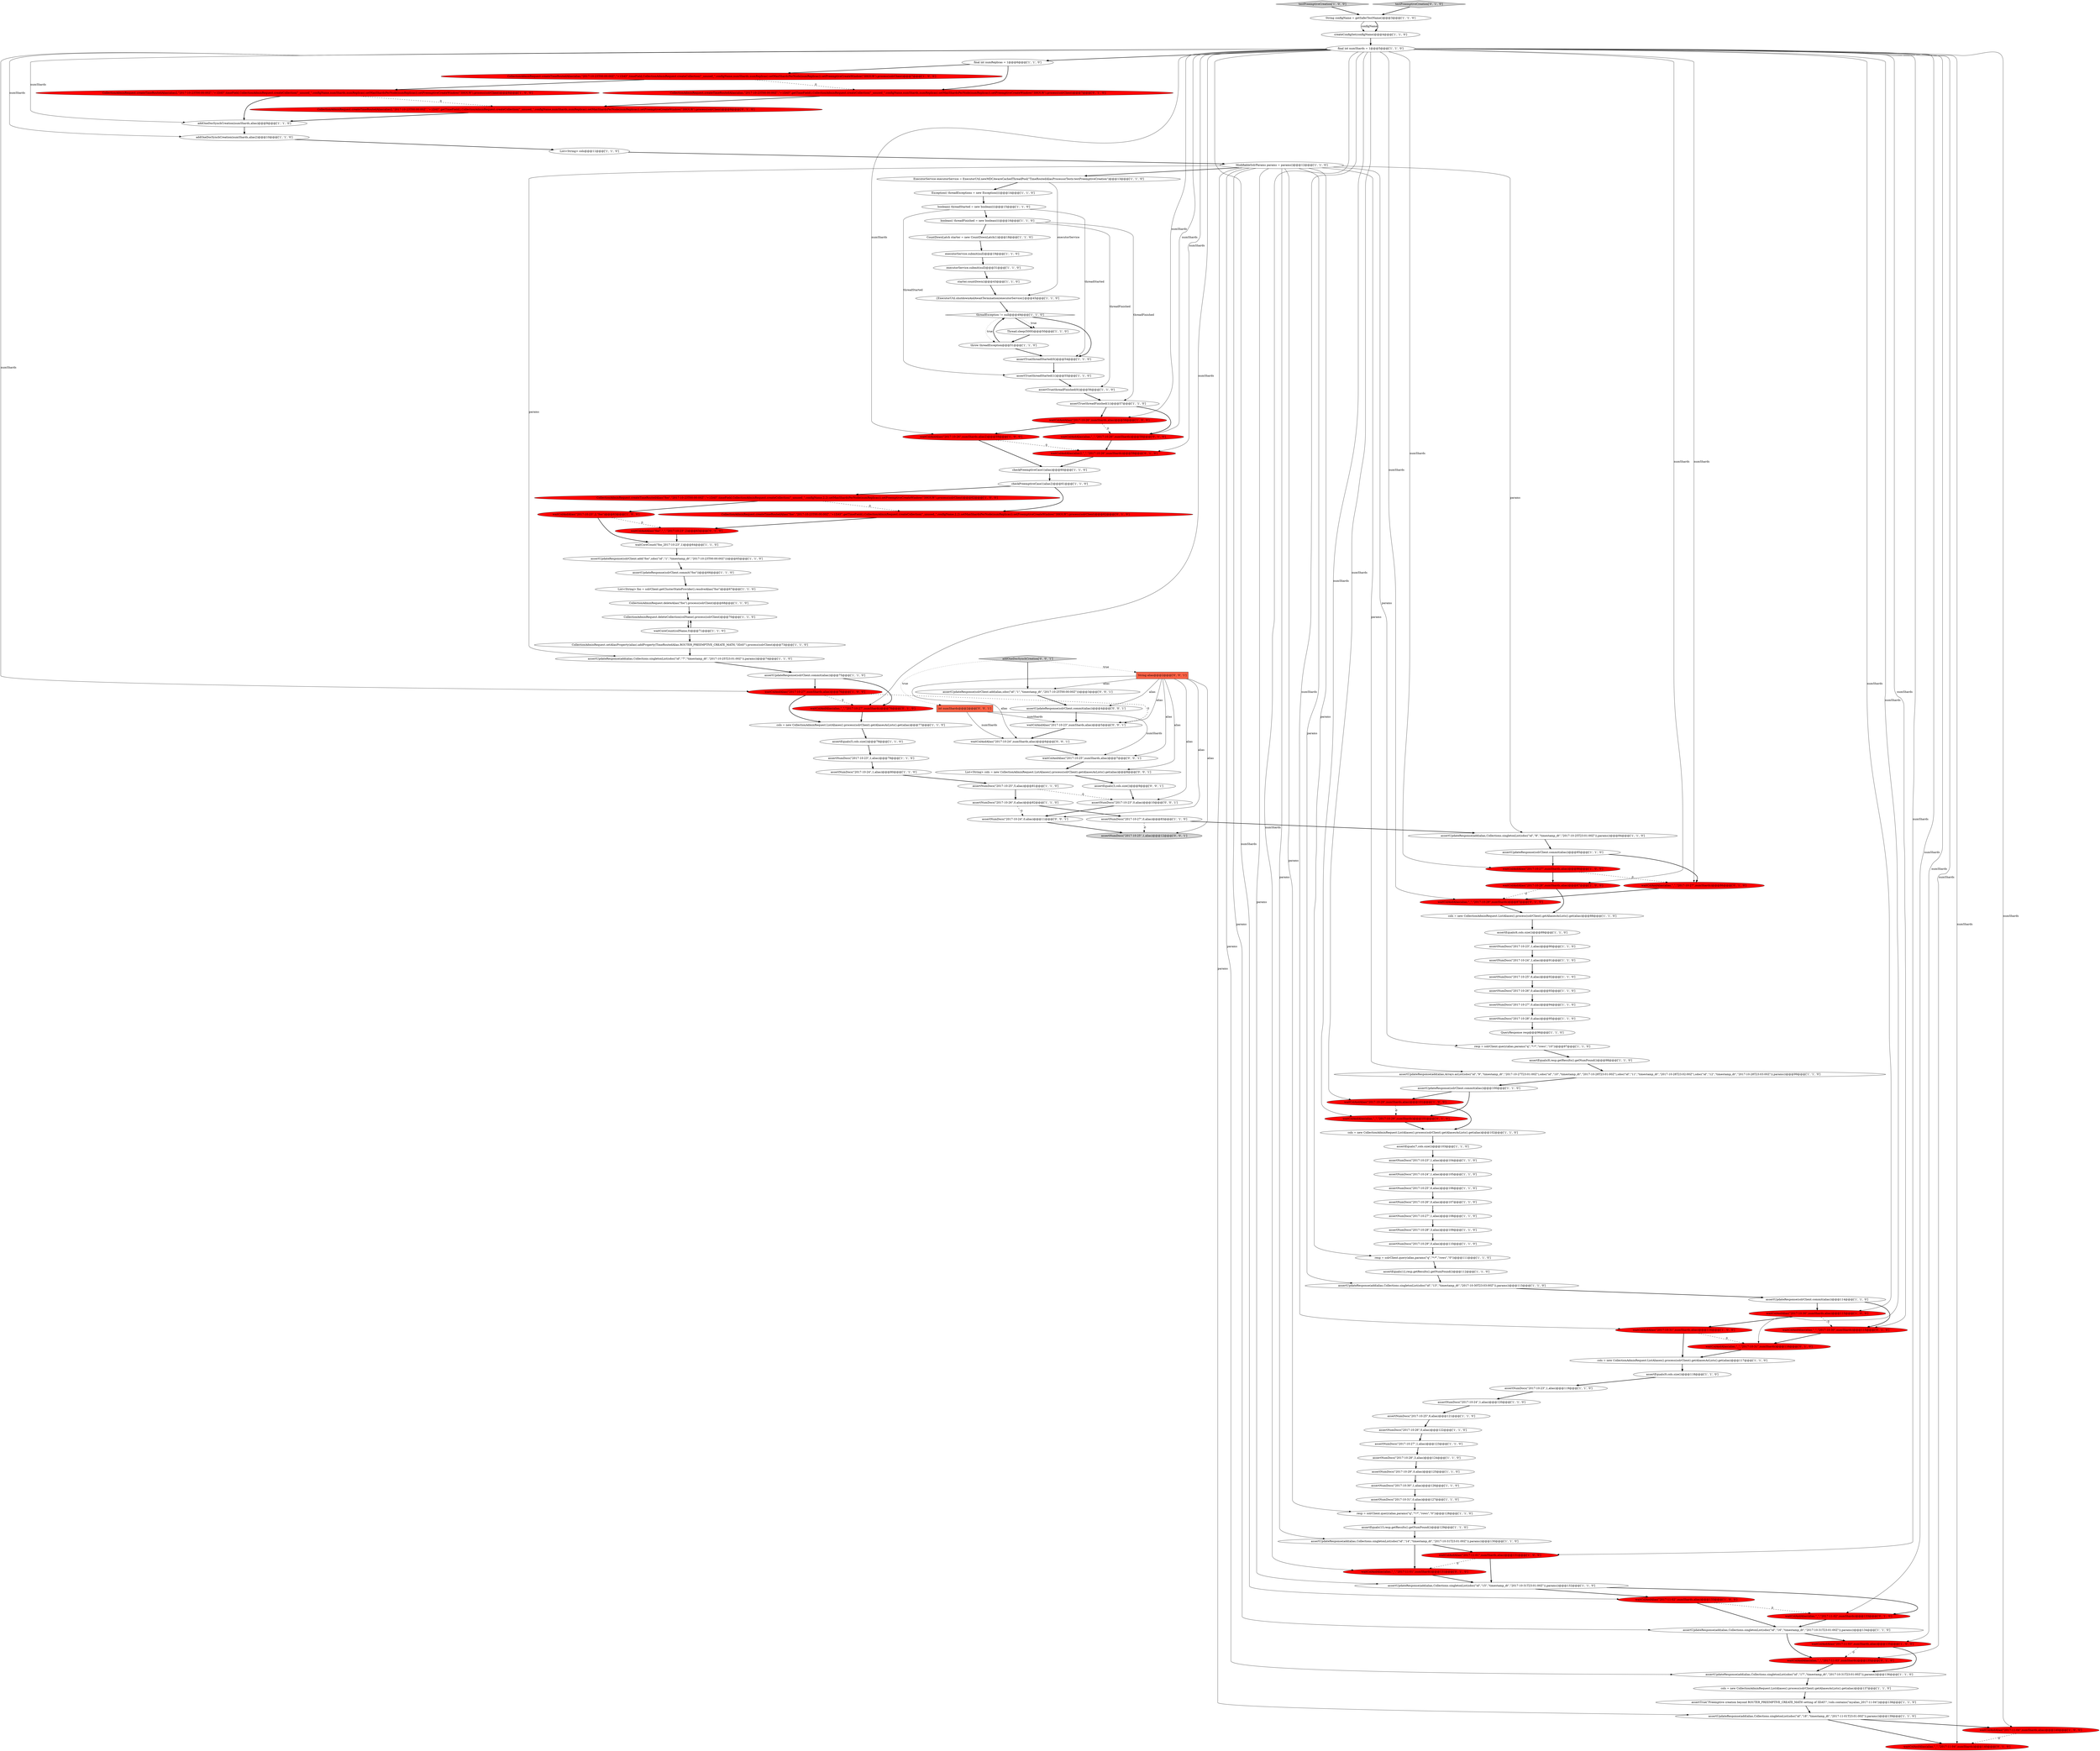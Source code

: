 digraph {
17 [style = filled, label = "assertNumDocs(\"2017-10-23\",1,alias)@@@79@@@['1', '1', '0']", fillcolor = white, shape = ellipse image = "AAA0AAABBB1BBB"];
0 [style = filled, label = "starter.countDown()@@@43@@@['1', '1', '0']", fillcolor = white, shape = ellipse image = "AAA0AAABBB1BBB"];
133 [style = filled, label = "waitColAndAlias(\"2017-10-25\",numShards,alias)@@@7@@@['0', '0', '1']", fillcolor = white, shape = ellipse image = "AAA0AAABBB3BBB"];
96 [style = filled, label = "assertNumDocs(\"2017-10-24\",1,alias)@@@120@@@['1', '1', '0']", fillcolor = white, shape = ellipse image = "AAA0AAABBB1BBB"];
25 [style = filled, label = "assertEquals(5,cols.size())@@@78@@@['1', '1', '0']", fillcolor = white, shape = ellipse image = "AAA0AAABBB1BBB"];
84 [style = filled, label = "String configName = getSaferTestName()@@@3@@@['1', '1', '0']", fillcolor = white, shape = ellipse image = "AAA0AAABBB1BBB"];
30 [style = filled, label = "assertNumDocs(\"2017-10-25\",6,alias)@@@92@@@['1', '1', '0']", fillcolor = white, shape = ellipse image = "AAA0AAABBB1BBB"];
28 [style = filled, label = "waitColAndAlias(\"2017-10-27\",numShards,alias)@@@86@@@['1', '0', '0']", fillcolor = red, shape = ellipse image = "AAA1AAABBB1BBB"];
6 [style = filled, label = "ModifiableSolrParams params = params()@@@12@@@['1', '1', '0']", fillcolor = white, shape = ellipse image = "AAA0AAABBB1BBB"];
31 [style = filled, label = "assertNumDocs(\"2017-10-25\",5,alias)@@@81@@@['1', '1', '0']", fillcolor = white, shape = ellipse image = "AAA0AAABBB1BBB"];
131 [style = filled, label = "waitColAndAlias(\"2017-10-24\",numShards,alias)@@@6@@@['0', '0', '1']", fillcolor = white, shape = ellipse image = "AAA0AAABBB3BBB"];
55 [style = filled, label = "assertNumDocs(\"2017-10-23\",1,alias)@@@104@@@['1', '1', '0']", fillcolor = white, shape = ellipse image = "AAA0AAABBB1BBB"];
91 [style = filled, label = "assertNumDocs(\"2017-10-28\",0,alias)@@@95@@@['1', '1', '0']", fillcolor = white, shape = ellipse image = "AAA0AAABBB1BBB"];
19 [style = filled, label = "assertEquals(7,cols.size())@@@103@@@['1', '1', '0']", fillcolor = white, shape = ellipse image = "AAA0AAABBB1BBB"];
90 [style = filled, label = "assertEquals(6,cols.size())@@@89@@@['1', '1', '0']", fillcolor = white, shape = ellipse image = "AAA0AAABBB1BBB"];
33 [style = filled, label = "cols = new CollectionAdminRequest.ListAliases().process(solrClient).getAliasesAsLists().get(alias)@@@77@@@['1', '1', '0']", fillcolor = white, shape = ellipse image = "AAA0AAABBB1BBB"];
39 [style = filled, label = "assertNumDocs(\"2017-10-24\",1,alias)@@@105@@@['1', '1', '0']", fillcolor = white, shape = ellipse image = "AAA0AAABBB1BBB"];
52 [style = filled, label = "assertUpdateResponse(add(alias,Collections.singletonList(sdoc(\"id\",\"7\",\"timestamp_dt\",\"2017-10-25T23:01:00Z\")),params))@@@74@@@['1', '1', '0']", fillcolor = white, shape = ellipse image = "AAA0AAABBB1BBB"];
86 [style = filled, label = "assertUpdateResponse(solrClient.commit(\"foo\"))@@@66@@@['1', '1', '0']", fillcolor = white, shape = ellipse image = "AAA0AAABBB1BBB"];
37 [style = filled, label = "checkPreemptiveCase1(alias)@@@60@@@['1', '1', '0']", fillcolor = white, shape = ellipse image = "AAA0AAABBB1BBB"];
69 [style = filled, label = "CollectionAdminRequest.deleteCollection(colName).process(solrClient)@@@70@@@['1', '1', '0']", fillcolor = white, shape = ellipse image = "AAA0AAABBB1BBB"];
126 [style = filled, label = "assertNumDocs(\"2017-10-24\",0,alias)@@@11@@@['0', '0', '1']", fillcolor = white, shape = ellipse image = "AAA0AAABBB3BBB"];
118 [style = filled, label = "waitColAndAlias(alias,\"_\",\"2017-11-03\",numShards)@@@135@@@['0', '1', '0']", fillcolor = red, shape = ellipse image = "AAA1AAABBB2BBB"];
122 [style = filled, label = "waitColAndAlias(alias,\"_\",\"2017-10-26\",numShards)@@@58@@@['0', '1', '0']", fillcolor = red, shape = ellipse image = "AAA1AAABBB2BBB"];
48 [style = filled, label = "executorService.submit(null)@@@31@@@['1', '1', '0']", fillcolor = white, shape = ellipse image = "AAA0AAABBB1BBB"];
13 [style = filled, label = "resp = solrClient.query(alias,params(\"q\",\"*:*\",\"rows\",\"10\"))@@@97@@@['1', '1', '0']", fillcolor = white, shape = ellipse image = "AAA0AAABBB1BBB"];
63 [style = filled, label = "assertUpdateResponse(add(alias,Collections.singletonList(sdoc(\"id\",\"16\",\"timestamp_dt\",\"2017-10-31T23:01:00Z\")),params))@@@134@@@['1', '1', '0']", fillcolor = white, shape = ellipse image = "AAA0AAABBB1BBB"];
72 [style = filled, label = "waitColAndAlias(\"2017-11-03\",numShards,alias)@@@135@@@['1', '0', '0']", fillcolor = red, shape = ellipse image = "AAA1AAABBB1BBB"];
54 [style = filled, label = "Exception(( threadExceptions = new Exception((((@@@14@@@['1', '1', '0']", fillcolor = white, shape = ellipse image = "AAA0AAABBB1BBB"];
60 [style = filled, label = "cols = new CollectionAdminRequest.ListAliases().process(solrClient).getAliasesAsLists().get(alias)@@@137@@@['1', '1', '0']", fillcolor = white, shape = ellipse image = "AAA0AAABBB1BBB"];
116 [style = filled, label = "CollectionAdminRequest.createTimeRoutedAlias(alias,\"2017-10-23T00:00:00Z\",\"+1DAY\",getTimeField(),CollectionAdminRequest.createCollection(\"_unused_\",configName,numShards,numReplicas).setMaxShardsPerNode(numReplicas)).setPreemptiveCreateWindow(\"3HOUR\").process(solrClient)@@@7@@@['0', '1', '0']", fillcolor = red, shape = ellipse image = "AAA1AAABBB2BBB"];
97 [style = filled, label = "CountDownLatch starter = new CountDownLatch(1)@@@18@@@['1', '1', '0']", fillcolor = white, shape = ellipse image = "AAA0AAABBB1BBB"];
137 [style = filled, label = "assertEquals(3,cols.size())@@@9@@@['0', '0', '1']", fillcolor = white, shape = ellipse image = "AAA0AAABBB3BBB"];
40 [style = filled, label = "waitColAndAlias(\"2017-11-02\",numShards,alias)@@@133@@@['1', '0', '0']", fillcolor = red, shape = ellipse image = "AAA1AAABBB1BBB"];
62 [style = filled, label = "assertUpdateResponse(add(alias,Collections.singletonList(sdoc(\"id\",\"13\",\"timestamp_dt\",\"2017-10-30T23:03:00Z\")),params))@@@113@@@['1', '1', '0']", fillcolor = white, shape = ellipse image = "AAA0AAABBB1BBB"];
76 [style = filled, label = "assertTrue(threadFinished(1()@@@57@@@['1', '1', '0']", fillcolor = white, shape = ellipse image = "AAA0AAABBB1BBB"];
100 [style = filled, label = "cols = new CollectionAdminRequest.ListAliases().process(solrClient).getAliasesAsLists().get(alias)@@@102@@@['1', '1', '0']", fillcolor = white, shape = ellipse image = "AAA0AAABBB1BBB"];
71 [style = filled, label = "resp = solrClient.query(alias,params(\"q\",\"*:*\",\"rows\",\"0\"))@@@111@@@['1', '1', '0']", fillcolor = white, shape = ellipse image = "AAA0AAABBB1BBB"];
59 [style = filled, label = "assertNumDocs(\"2017-10-29\",0,alias)@@@125@@@['1', '1', '0']", fillcolor = white, shape = ellipse image = "AAA0AAABBB1BBB"];
87 [style = filled, label = "assertUpdateResponse(add(alias,Collections.singletonList(sdoc(\"id\",\"18\",\"timestamp_dt\",\"2017-11-01T23:01:00Z\")),params))@@@139@@@['1', '1', '0']", fillcolor = white, shape = ellipse image = "AAA0AAABBB1BBB"];
114 [style = filled, label = "waitColAndAlias(alias,\"_\",\"2017-11-01\",numShards)@@@131@@@['0', '1', '0']", fillcolor = red, shape = ellipse image = "AAA1AAABBB2BBB"];
38 [style = filled, label = "final int numReplicas = 1@@@6@@@['1', '1', '0']", fillcolor = white, shape = ellipse image = "AAA0AAABBB1BBB"];
64 [style = filled, label = "testPreemptiveCreation['1', '0', '0']", fillcolor = lightgray, shape = diamond image = "AAA0AAABBB1BBB"];
106 [style = filled, label = "assertNumDocs(\"2017-10-26\",0,alias)@@@107@@@['1', '1', '0']", fillcolor = white, shape = ellipse image = "AAA0AAABBB1BBB"];
34 [style = filled, label = "assertNumDocs(\"2017-10-26\",0,alias)@@@82@@@['1', '1', '0']", fillcolor = white, shape = ellipse image = "AAA0AAABBB1BBB"];
57 [style = filled, label = "assertUpdateResponse(solrClient.commit(alias))@@@114@@@['1', '1', '0']", fillcolor = white, shape = ellipse image = "AAA0AAABBB1BBB"];
93 [style = filled, label = "assertNumDocs(\"2017-10-29\",0,alias)@@@110@@@['1', '1', '0']", fillcolor = white, shape = ellipse image = "AAA0AAABBB1BBB"];
9 [style = filled, label = "resp = solrClient.query(alias,params(\"q\",\"*:*\",\"rows\",\"0\"))@@@128@@@['1', '1', '0']", fillcolor = white, shape = ellipse image = "AAA0AAABBB1BBB"];
75 [style = filled, label = "final int numShards = 1@@@5@@@['1', '1', '0']", fillcolor = white, shape = ellipse image = "AAA0AAABBB1BBB"];
85 [style = filled, label = "waitColAndAlias(\"2017-10-26\",numShards,alias2)@@@59@@@['1', '0', '0']", fillcolor = red, shape = ellipse image = "AAA1AAABBB1BBB"];
70 [style = filled, label = "assertEquals(12,resp.getResults().getNumFound())@@@112@@@['1', '1', '0']", fillcolor = white, shape = ellipse image = "AAA0AAABBB1BBB"];
95 [style = filled, label = "assertNumDocs(\"2017-10-24\",1,alias)@@@91@@@['1', '1', '0']", fillcolor = white, shape = ellipse image = "AAA0AAABBB1BBB"];
50 [style = filled, label = "assertUpdateResponse(add(alias,Collections.singletonList(sdoc(\"id\",\"17\",\"timestamp_dt\",\"2017-10-31T23:01:00Z\")),params))@@@136@@@['1', '1', '0']", fillcolor = white, shape = ellipse image = "AAA0AAABBB1BBB"];
16 [style = filled, label = "cols = new CollectionAdminRequest.ListAliases().process(solrClient).getAliasesAsLists().get(alias)@@@88@@@['1', '1', '0']", fillcolor = white, shape = ellipse image = "AAA0AAABBB1BBB"];
111 [style = filled, label = "waitColAndAlias(alias,\"_\",\"2017-10-29\",numShards)@@@101@@@['0', '1', '0']", fillcolor = red, shape = ellipse image = "AAA1AAABBB2BBB"];
5 [style = filled, label = "assertNumDocs(\"2017-10-23\",1,alias)@@@119@@@['1', '1', '0']", fillcolor = white, shape = ellipse image = "AAA0AAABBB1BBB"];
125 [style = filled, label = "List<String> cols = new CollectionAdminRequest.ListAliases().process(solrClient).getAliasesAsLists().get(alias)@@@8@@@['0', '0', '1']", fillcolor = white, shape = ellipse image = "AAA0AAABBB3BBB"];
82 [style = filled, label = "{ExecutorUtil.shutdownAndAwaitTermination(executorService)}@@@45@@@['1', '1', '0']", fillcolor = white, shape = ellipse image = "AAA0AAABBB1BBB"];
83 [style = filled, label = "assertUpdateResponse(solrClient.commit(alias))@@@85@@@['1', '1', '0']", fillcolor = white, shape = ellipse image = "AAA0AAABBB1BBB"];
12 [style = filled, label = "assertUpdateResponse(add(alias,Collections.singletonList(sdoc(\"id\",\"14\",\"timestamp_dt\",\"2017-10-31T23:01:00Z\")),params))@@@130@@@['1', '1', '0']", fillcolor = white, shape = ellipse image = "AAA0AAABBB1BBB"];
120 [style = filled, label = "waitColAndAlias(alias,\"_\",\"2017-11-02\",numShards)@@@133@@@['0', '1', '0']", fillcolor = red, shape = ellipse image = "AAA1AAABBB2BBB"];
46 [style = filled, label = "CollectionAdminRequest.deleteAlias(\"foo\").process(solrClient)@@@68@@@['1', '1', '0']", fillcolor = white, shape = ellipse image = "AAA0AAABBB1BBB"];
29 [style = filled, label = "waitCoreCount(\"foo_2017-10-23\",1)@@@64@@@['1', '1', '0']", fillcolor = white, shape = ellipse image = "AAA0AAABBB1BBB"];
99 [style = filled, label = "assertEquals(8,resp.getResults().getNumFound())@@@98@@@['1', '1', '0']", fillcolor = white, shape = ellipse image = "AAA0AAABBB1BBB"];
88 [style = filled, label = "assertNumDocs(\"2017-10-25\",6,alias)@@@121@@@['1', '1', '0']", fillcolor = white, shape = ellipse image = "AAA0AAABBB1BBB"];
27 [style = filled, label = "CollectionAdminRequest.createTimeRoutedAlias(\"foo\",\"2017-10-23T00:00:00Z\",\"+1DAY\",timeField,CollectionAdminRequest.createCollection(\"_unused_\",configName,2,2).setMaxShardsPerNode(numReplicas)).setPreemptiveCreateWindow(\"3HOUR\").process(solrClient)@@@62@@@['1', '0', '0']", fillcolor = red, shape = ellipse image = "AAA1AAABBB1BBB"];
58 [style = filled, label = "assertTrue(threadStarted(1()@@@55@@@['1', '1', '0']", fillcolor = white, shape = ellipse image = "AAA0AAABBB1BBB"];
36 [style = filled, label = "CollectionAdminRequest.createTimeRoutedAlias(alias2,\"2017-10-23T00:00:00Z\",\"+1DAY\",timeField,CollectionAdminRequest.createCollection(\"_unused_\",configName,numShards,numReplicas).setMaxShardsPerNode(numReplicas)).setPreemptiveCreateWindow(\"3HOUR\").process(solrClient)@@@8@@@['1', '0', '0']", fillcolor = red, shape = ellipse image = "AAA1AAABBB1BBB"];
10 [style = filled, label = "CollectionAdminRequest.setAliasProperty(alias).addProperty(TimeRoutedAlias.ROUTER_PREEMPTIVE_CREATE_MATH,\"3DAY\").process(solrClient)@@@73@@@['1', '1', '0']", fillcolor = white, shape = ellipse image = "AAA0AAABBB1BBB"];
47 [style = filled, label = "cols = new CollectionAdminRequest.ListAliases().process(solrClient).getAliasesAsLists().get(alias)@@@117@@@['1', '1', '0']", fillcolor = white, shape = ellipse image = "AAA0AAABBB1BBB"];
115 [style = filled, label = "waitColAndAlias(alias,\"_\",\"2017-10-28\",numShards)@@@87@@@['0', '1', '0']", fillcolor = red, shape = ellipse image = "AAA1AAABBB2BBB"];
24 [style = filled, label = "waitColAndAlias(\"2017-10-23\",2,\"foo\")@@@63@@@['1', '0', '0']", fillcolor = red, shape = ellipse image = "AAA1AAABBB1BBB"];
2 [style = filled, label = "assertUpdateResponse(solrClient.add(\"foo\",sdoc(\"id\",\"1\",\"timestamp_dt\",\"2017-10-23T00:00:00Z\")))@@@65@@@['1', '1', '0']", fillcolor = white, shape = ellipse image = "AAA0AAABBB1BBB"];
110 [style = filled, label = "waitColAndAlias(alias,\"_\",\"2017-10-30\",numShards)@@@115@@@['0', '1', '0']", fillcolor = red, shape = ellipse image = "AAA1AAABBB2BBB"];
49 [style = filled, label = "executorService.submit(null)@@@19@@@['1', '1', '0']", fillcolor = white, shape = ellipse image = "AAA0AAABBB1BBB"];
61 [style = filled, label = "throw threadException@@@51@@@['1', '1', '0']", fillcolor = white, shape = ellipse image = "AAA0AAABBB1BBB"];
79 [style = filled, label = "assertNumDocs(\"2017-10-27\",0,alias)@@@83@@@['1', '1', '0']", fillcolor = white, shape = ellipse image = "AAA0AAABBB1BBB"];
132 [style = filled, label = "addOneDocSynchCreation['0', '0', '1']", fillcolor = lightgray, shape = diamond image = "AAA0AAABBB3BBB"];
18 [style = filled, label = "assertEquals(13,resp.getResults().getNumFound())@@@129@@@['1', '1', '0']", fillcolor = white, shape = ellipse image = "AAA0AAABBB1BBB"];
121 [style = filled, label = "CollectionAdminRequest.createTimeRoutedAlias(alias2,\"2017-10-23T00:00:00Z\",\"+1DAY\",getTimeField(),CollectionAdminRequest.createCollection(\"_unused_\",configName,numShards,numReplicas).setMaxShardsPerNode(numReplicas)).setPreemptiveCreateWindow(\"3HOUR\").process(solrClient)@@@8@@@['0', '1', '0']", fillcolor = red, shape = ellipse image = "AAA1AAABBB2BBB"];
7 [style = filled, label = "List<String> foo = solrClient.getClusterStateProvider().resolveAlias(\"foo\")@@@67@@@['1', '1', '0']", fillcolor = white, shape = ellipse image = "AAA0AAABBB1BBB"];
14 [style = filled, label = "ExecutorService executorService = ExecutorUtil.newMDCAwareCachedThreadPool(\"TimeRoutedAliasProcessorTestx-testPreemptiveCreation\")@@@13@@@['1', '1', '0']", fillcolor = white, shape = ellipse image = "AAA0AAABBB1BBB"];
56 [style = filled, label = "assertNumDocs(\"2017-10-27\",1,alias)@@@108@@@['1', '1', '0']", fillcolor = white, shape = ellipse image = "AAA0AAABBB1BBB"];
68 [style = filled, label = "List<String> cols@@@11@@@['1', '1', '0']", fillcolor = white, shape = ellipse image = "AAA0AAABBB1BBB"];
73 [style = filled, label = "assertNumDocs(\"2017-10-24\",1,alias)@@@80@@@['1', '1', '0']", fillcolor = white, shape = ellipse image = "AAA0AAABBB1BBB"];
134 [style = filled, label = "assertNumDocs(\"2017-10-23\",0,alias)@@@10@@@['0', '0', '1']", fillcolor = white, shape = ellipse image = "AAA0AAABBB3BBB"];
66 [style = filled, label = "Thread.sleep(5000)@@@50@@@['1', '1', '0']", fillcolor = white, shape = ellipse image = "AAA0AAABBB1BBB"];
130 [style = filled, label = "assertUpdateResponse(solrClient.commit(alias))@@@4@@@['0', '0', '1']", fillcolor = white, shape = ellipse image = "AAA0AAABBB3BBB"];
105 [style = filled, label = "waitColAndAlias(\"2017-10-27\",numShards,alias)@@@76@@@['1', '0', '0']", fillcolor = red, shape = ellipse image = "AAA1AAABBB1BBB"];
67 [style = filled, label = "waitColAndAlias(\"2017-10-31\",numShards,alias)@@@116@@@['1', '0', '0']", fillcolor = red, shape = ellipse image = "AAA1AAABBB1BBB"];
41 [style = filled, label = "assertNumDocs(\"2017-10-31\",0,alias)@@@127@@@['1', '1', '0']", fillcolor = white, shape = ellipse image = "AAA0AAABBB1BBB"];
124 [style = filled, label = "CollectionAdminRequest.createTimeRoutedAlias(\"foo\",\"2017-10-23T00:00:00Z\",\"+1DAY\",getTimeField(),CollectionAdminRequest.createCollection(\"_unused_\",configName,2,2).setMaxShardsPerNode(numReplicas)).setPreemptiveCreateWindow(\"3HOUR\").process(solrClient)@@@62@@@['0', '1', '0']", fillcolor = red, shape = ellipse image = "AAA1AAABBB2BBB"];
81 [style = filled, label = "waitColAndAlias(\"2017-10-29\",numShards,alias)@@@101@@@['1', '0', '0']", fillcolor = red, shape = ellipse image = "AAA1AAABBB1BBB"];
22 [style = filled, label = "assertNumDocs(\"2017-10-26\",0,alias)@@@93@@@['1', '1', '0']", fillcolor = white, shape = ellipse image = "AAA0AAABBB1BBB"];
20 [style = filled, label = "waitColAndAlias(\"2017-10-28\",numShards,alias)@@@87@@@['1', '0', '0']", fillcolor = red, shape = ellipse image = "AAA1AAABBB1BBB"];
104 [style = filled, label = "assertNumDocs(\"2017-10-23\",1,alias)@@@90@@@['1', '1', '0']", fillcolor = white, shape = ellipse image = "AAA0AAABBB1BBB"];
8 [style = filled, label = "waitCoreCount(colName,0)@@@71@@@['1', '1', '0']", fillcolor = white, shape = ellipse image = "AAA0AAABBB1BBB"];
112 [style = filled, label = "waitColAndAlias(alias,\"_\",\"2017-10-27\",numShards)@@@86@@@['0', '1', '0']", fillcolor = red, shape = ellipse image = "AAA1AAABBB2BBB"];
53 [style = filled, label = "addOneDocSynchCreation(numShards,alias2)@@@10@@@['1', '1', '0']", fillcolor = white, shape = ellipse image = "AAA0AAABBB1BBB"];
77 [style = filled, label = "assertUpdateResponse(solrClient.commit(alias))@@@75@@@['1', '1', '0']", fillcolor = white, shape = ellipse image = "AAA0AAABBB1BBB"];
107 [style = filled, label = "waitColAndAlias(\"2017-11-01\",numShards,alias)@@@131@@@['1', '0', '0']", fillcolor = red, shape = ellipse image = "AAA1AAABBB1BBB"];
127 [style = filled, label = "int numShards@@@2@@@['0', '0', '1']", fillcolor = tomato, shape = box image = "AAA0AAABBB3BBB"];
51 [style = filled, label = "assertUpdateResponse(add(alias,Collections.singletonList(sdoc(\"id\",\"15\",\"timestamp_dt\",\"2017-10-31T23:01:00Z\")),params))@@@132@@@['1', '1', '0']", fillcolor = white, shape = ellipse image = "AAA0AAABBB1BBB"];
23 [style = filled, label = "assertUpdateResponse(solrClient.commit(alias))@@@100@@@['1', '1', '0']", fillcolor = white, shape = ellipse image = "AAA0AAABBB1BBB"];
1 [style = filled, label = "waitColAndAlias(\"2017-10-30\",numShards,alias)@@@115@@@['1', '0', '0']", fillcolor = red, shape = ellipse image = "AAA1AAABBB1BBB"];
65 [style = filled, label = "waitColAndAlias(\"2017-10-26\",numShards,alias)@@@58@@@['1', '0', '0']", fillcolor = red, shape = ellipse image = "AAA1AAABBB1BBB"];
113 [style = filled, label = "waitColAndAlias(alias,\"_\",\"2017-10-27\",numShards)@@@76@@@['0', '1', '0']", fillcolor = red, shape = ellipse image = "AAA1AAABBB2BBB"];
101 [style = filled, label = "assertNumDocs(\"2017-10-28\",3,alias)@@@124@@@['1', '1', '0']", fillcolor = white, shape = ellipse image = "AAA0AAABBB1BBB"];
123 [style = filled, label = "waitColAndAlias(alias,\"_\",\"2017-10-31\",numShards)@@@116@@@['0', '1', '0']", fillcolor = red, shape = ellipse image = "AAA1AAABBB2BBB"];
102 [style = filled, label = "createConfigSet(configName)@@@4@@@['1', '1', '0']", fillcolor = white, shape = ellipse image = "AAA0AAABBB1BBB"];
21 [style = filled, label = "assertNumDocs(\"2017-10-28\",3,alias)@@@109@@@['1', '1', '0']", fillcolor = white, shape = ellipse image = "AAA0AAABBB1BBB"];
44 [style = filled, label = "assertNumDocs(\"2017-10-25\",6,alias)@@@106@@@['1', '1', '0']", fillcolor = white, shape = ellipse image = "AAA0AAABBB1BBB"];
129 [style = filled, label = "assertUpdateResponse(solrClient.add(alias,sdoc(\"id\",\"1\",\"timestamp_dt\",\"2017-10-25T00:00:00Z\")))@@@3@@@['0', '0', '1']", fillcolor = white, shape = ellipse image = "AAA0AAABBB3BBB"];
43 [style = filled, label = "boolean(( threadStarted = new boolean((((@@@15@@@['1', '1', '0']", fillcolor = white, shape = ellipse image = "AAA0AAABBB1BBB"];
89 [style = filled, label = "checkPreemptiveCase1(alias2)@@@61@@@['1', '1', '0']", fillcolor = white, shape = ellipse image = "AAA0AAABBB1BBB"];
15 [style = filled, label = "assertTrue(threadFinished(0()@@@56@@@['1', '1', '0']", fillcolor = white, shape = ellipse image = "AAA0AAABBB1BBB"];
117 [style = filled, label = "waitColAndAlias(alias,\"_\",\"2017-11-04\",numShards)@@@140@@@['0', '1', '0']", fillcolor = red, shape = ellipse image = "AAA1AAABBB2BBB"];
135 [style = filled, label = "String alias@@@2@@@['0', '0', '1']", fillcolor = tomato, shape = box image = "AAA0AAABBB3BBB"];
103 [style = filled, label = "assertEquals(9,cols.size())@@@118@@@['1', '1', '0']", fillcolor = white, shape = ellipse image = "AAA0AAABBB1BBB"];
4 [style = filled, label = "assertNumDocs(\"2017-10-30\",1,alias)@@@126@@@['1', '1', '0']", fillcolor = white, shape = ellipse image = "AAA0AAABBB1BBB"];
26 [style = filled, label = "threadException != null@@@49@@@['1', '1', '0']", fillcolor = white, shape = diamond image = "AAA0AAABBB1BBB"];
109 [style = filled, label = "waitColAndAlias(\"foo\",\"_\",\"2017-10-23\",2)@@@63@@@['0', '1', '0']", fillcolor = red, shape = ellipse image = "AAA1AAABBB2BBB"];
45 [style = filled, label = "waitColAndAlias(\"2017-11-04\",numShards,alias)@@@140@@@['1', '0', '0']", fillcolor = red, shape = ellipse image = "AAA1AAABBB1BBB"];
74 [style = filled, label = "assertNumDocs(\"2017-10-26\",0,alias)@@@122@@@['1', '1', '0']", fillcolor = white, shape = ellipse image = "AAA0AAABBB1BBB"];
94 [style = filled, label = "assertTrue(threadStarted(0()@@@54@@@['1', '1', '0']", fillcolor = white, shape = ellipse image = "AAA0AAABBB1BBB"];
11 [style = filled, label = "assertNumDocs(\"2017-10-27\",1,alias)@@@123@@@['1', '1', '0']", fillcolor = white, shape = ellipse image = "AAA0AAABBB1BBB"];
119 [style = filled, label = "waitColAndAlias(alias2,\"_\",\"2017-10-26\",numShards)@@@59@@@['0', '1', '0']", fillcolor = red, shape = ellipse image = "AAA1AAABBB2BBB"];
3 [style = filled, label = "assertNumDocs(\"2017-10-27\",0,alias)@@@94@@@['1', '1', '0']", fillcolor = white, shape = ellipse image = "AAA0AAABBB1BBB"];
128 [style = filled, label = "waitColAndAlias(\"2017-10-23\",numShards,alias)@@@5@@@['0', '0', '1']", fillcolor = white, shape = ellipse image = "AAA0AAABBB3BBB"];
80 [style = filled, label = "QueryResponse resp@@@96@@@['1', '1', '0']", fillcolor = white, shape = ellipse image = "AAA0AAABBB1BBB"];
42 [style = filled, label = "CollectionAdminRequest.createTimeRoutedAlias(alias,\"2017-10-23T00:00:00Z\",\"+1DAY\",timeField,CollectionAdminRequest.createCollection(\"_unused_\",configName,numShards,numReplicas).setMaxShardsPerNode(numReplicas)).setPreemptiveCreateWindow(\"3HOUR\").process(solrClient)@@@7@@@['1', '0', '0']", fillcolor = red, shape = ellipse image = "AAA1AAABBB1BBB"];
35 [style = filled, label = "addOneDocSynchCreation(numShards,alias)@@@9@@@['1', '1', '0']", fillcolor = white, shape = ellipse image = "AAA0AAABBB1BBB"];
92 [style = filled, label = "assertTrue(\"Preemptive creation beyond ROUTER_PREEMPTIVE_CREATE_MATH setting of 3DAY!\",!cols.contains(\"myalias_2017-11-04\"))@@@138@@@['1', '1', '0']", fillcolor = white, shape = ellipse image = "AAA0AAABBB1BBB"];
108 [style = filled, label = "testPreemptiveCreation['0', '1', '0']", fillcolor = lightgray, shape = diamond image = "AAA0AAABBB2BBB"];
32 [style = filled, label = "assertUpdateResponse(add(alias,Arrays.asList(sdoc(\"id\",\"9\",\"timestamp_dt\",\"2017-10-27T23:01:00Z\"),sdoc(\"id\",\"10\",\"timestamp_dt\",\"2017-10-28T23:01:00Z\"),sdoc(\"id\",\"11\",\"timestamp_dt\",\"2017-10-28T23:02:00Z\"),sdoc(\"id\",\"12\",\"timestamp_dt\",\"2017-10-28T23:03:00Z\")),params))@@@99@@@['1', '1', '0']", fillcolor = white, shape = ellipse image = "AAA0AAABBB1BBB"];
136 [style = filled, label = "assertNumDocs(\"2017-10-25\",1,alias)@@@12@@@['0', '0', '1']", fillcolor = lightgray, shape = ellipse image = "AAA0AAABBB3BBB"];
98 [style = filled, label = "assertUpdateResponse(add(alias,Collections.singletonList(sdoc(\"id\",\"8\",\"timestamp_dt\",\"2017-10-25T23:01:00Z\")),params))@@@84@@@['1', '1', '0']", fillcolor = white, shape = ellipse image = "AAA0AAABBB1BBB"];
78 [style = filled, label = "boolean(( threadFinished = new boolean((((@@@16@@@['1', '1', '0']", fillcolor = white, shape = ellipse image = "AAA0AAABBB1BBB"];
65->122 [style = dashed, label="0"];
86->7 [style = bold, label=""];
87->45 [style = bold, label=""];
63->72 [style = bold, label=""];
8->10 [style = bold, label=""];
1->67 [style = bold, label=""];
71->70 [style = bold, label=""];
5->96 [style = bold, label=""];
100->19 [style = bold, label=""];
32->23 [style = bold, label=""];
116->121 [style = bold, label=""];
19->55 [style = bold, label=""];
127->133 [style = solid, label="numShards"];
28->20 [style = bold, label=""];
6->50 [style = solid, label="params"];
16->90 [style = bold, label=""];
131->133 [style = bold, label=""];
101->59 [style = bold, label=""];
57->1 [style = bold, label=""];
75->123 [style = solid, label="numShards"];
49->48 [style = bold, label=""];
75->38 [style = bold, label=""];
41->9 [style = bold, label=""];
135->129 [style = solid, label="alias"];
12->114 [style = bold, label=""];
38->42 [style = bold, label=""];
43->78 [style = bold, label=""];
123->47 [style = bold, label=""];
43->58 [style = solid, label="threadStarted"];
85->37 [style = bold, label=""];
78->15 [style = solid, label="threadFinished"];
120->63 [style = bold, label=""];
92->87 [style = bold, label=""];
75->113 [style = solid, label="numShards"];
130->128 [style = bold, label=""];
75->40 [style = solid, label="numShards"];
75->72 [style = solid, label="numShards"];
135->126 [style = solid, label="alias"];
29->2 [style = bold, label=""];
96->88 [style = bold, label=""];
20->16 [style = bold, label=""];
33->25 [style = bold, label=""];
75->105 [style = solid, label="numShards"];
135->136 [style = solid, label="alias"];
23->111 [style = bold, label=""];
104->95 [style = bold, label=""];
47->103 [style = bold, label=""];
75->45 [style = solid, label="numShards"];
98->83 [style = bold, label=""];
40->63 [style = bold, label=""];
81->111 [style = dashed, label="0"];
67->47 [style = bold, label=""];
103->5 [style = bold, label=""];
90->104 [style = bold, label=""];
75->81 [style = solid, label="numShards"];
75->112 [style = solid, label="numShards"];
106->56 [style = bold, label=""];
69->8 [style = bold, label=""];
108->84 [style = bold, label=""];
26->66 [style = bold, label=""];
72->118 [style = dashed, label="0"];
26->66 [style = dotted, label="true"];
64->84 [style = bold, label=""];
6->32 [style = solid, label="params"];
43->94 [style = solid, label="threadStarted"];
1->110 [style = dashed, label="0"];
105->33 [style = bold, label=""];
78->97 [style = bold, label=""];
61->26 [style = bold, label=""];
75->117 [style = solid, label="numShards"];
7->46 [style = bold, label=""];
15->76 [style = bold, label=""];
81->100 [style = bold, label=""];
18->12 [style = bold, label=""];
59->4 [style = bold, label=""];
107->114 [style = dashed, label="0"];
111->100 [style = bold, label=""];
75->20 [style = solid, label="numShards"];
75->118 [style = solid, label="numShards"];
65->85 [style = bold, label=""];
12->107 [style = bold, label=""];
129->130 [style = bold, label=""];
137->134 [style = bold, label=""];
63->118 [style = bold, label=""];
6->12 [style = solid, label="params"];
31->134 [style = dashed, label="0"];
72->50 [style = bold, label=""];
84->102 [style = solid, label="configName"];
75->114 [style = solid, label="numShards"];
135->125 [style = solid, label="alias"];
133->125 [style = bold, label=""];
61->94 [style = bold, label=""];
135->131 [style = solid, label="alias"];
122->119 [style = bold, label=""];
134->126 [style = bold, label=""];
56->21 [style = bold, label=""];
127->128 [style = solid, label="numShards"];
75->35 [style = solid, label="numShards"];
53->68 [style = bold, label=""];
132->129 [style = bold, label=""];
66->61 [style = bold, label=""];
2->86 [style = bold, label=""];
74->11 [style = bold, label=""];
105->128 [style = dashed, label="0"];
38->116 [style = bold, label=""];
97->49 [style = bold, label=""];
17->73 [style = bold, label=""];
85->119 [style = dashed, label="0"];
8->69 [style = bold, label=""];
36->35 [style = bold, label=""];
68->6 [style = bold, label=""];
40->120 [style = dashed, label="0"];
58->15 [style = bold, label=""];
13->99 [style = bold, label=""];
89->27 [style = bold, label=""];
75->65 [style = solid, label="numShards"];
11->101 [style = bold, label=""];
75->28 [style = solid, label="numShards"];
21->93 [style = bold, label=""];
75->53 [style = solid, label="numShards"];
75->120 [style = solid, label="numShards"];
121->35 [style = bold, label=""];
114->51 [style = bold, label=""];
67->123 [style = dashed, label="0"];
54->43 [style = bold, label=""];
77->105 [style = bold, label=""];
93->71 [style = bold, label=""];
84->102 [style = bold, label=""];
125->137 [style = bold, label=""];
75->107 [style = solid, label="numShards"];
87->117 [style = bold, label=""];
88->74 [style = bold, label=""];
60->92 [style = bold, label=""];
83->112 [style = bold, label=""];
119->37 [style = bold, label=""];
79->98 [style = bold, label=""];
55->39 [style = bold, label=""];
75->1 [style = solid, label="numShards"];
25->17 [style = bold, label=""];
6->13 [style = solid, label="params"];
52->77 [style = bold, label=""];
4->41 [style = bold, label=""];
31->34 [style = bold, label=""];
34->126 [style = dashed, label="0"];
82->26 [style = bold, label=""];
6->51 [style = solid, label="params"];
89->124 [style = bold, label=""];
51->40 [style = bold, label=""];
128->131 [style = bold, label=""];
9->18 [style = bold, label=""];
50->60 [style = bold, label=""];
95->30 [style = bold, label=""];
76->122 [style = bold, label=""];
75->111 [style = solid, label="numShards"];
115->16 [style = bold, label=""];
75->110 [style = solid, label="numShards"];
132->135 [style = dotted, label="true"];
135->130 [style = solid, label="alias"];
135->128 [style = solid, label="alias"];
113->33 [style = bold, label=""];
27->24 [style = bold, label=""];
75->122 [style = solid, label="numShards"];
46->69 [style = bold, label=""];
6->63 [style = solid, label="params"];
6->98 [style = solid, label="params"];
75->115 [style = solid, label="numShards"];
36->121 [style = dashed, label="0"];
35->53 [style = bold, label=""];
34->79 [style = bold, label=""];
127->131 [style = solid, label="numShards"];
6->71 [style = solid, label="params"];
42->116 [style = dashed, label="0"];
26->94 [style = bold, label=""];
112->115 [style = bold, label=""];
30->22 [style = bold, label=""];
26->61 [style = dotted, label="true"];
80->13 [style = bold, label=""];
39->44 [style = bold, label=""];
6->52 [style = solid, label="params"];
135->134 [style = solid, label="alias"];
70->62 [style = bold, label=""];
6->87 [style = solid, label="params"];
6->9 [style = solid, label="params"];
132->127 [style = dotted, label="true"];
83->28 [style = bold, label=""];
24->29 [style = bold, label=""];
109->29 [style = bold, label=""];
42->36 [style = bold, label=""];
126->136 [style = bold, label=""];
44->106 [style = bold, label=""];
62->57 [style = bold, label=""];
57->110 [style = bold, label=""];
77->113 [style = bold, label=""];
75->119 [style = solid, label="numShards"];
10->52 [style = bold, label=""];
107->51 [style = bold, label=""];
48->0 [style = bold, label=""];
28->112 [style = dashed, label="0"];
118->50 [style = bold, label=""];
27->124 [style = dashed, label="0"];
6->14 [style = bold, label=""];
22->3 [style = bold, label=""];
78->76 [style = solid, label="threadFinished"];
14->54 [style = bold, label=""];
99->32 [style = bold, label=""];
51->120 [style = bold, label=""];
45->117 [style = dashed, label="0"];
110->123 [style = bold, label=""];
75->85 [style = solid, label="numShards"];
135->133 [style = solid, label="alias"];
24->109 [style = dashed, label="0"];
20->115 [style = dashed, label="0"];
79->136 [style = dashed, label="0"];
91->80 [style = bold, label=""];
76->65 [style = bold, label=""];
14->82 [style = solid, label="executorService"];
3->91 [style = bold, label=""];
102->75 [style = bold, label=""];
75->67 [style = solid, label="numShards"];
6->62 [style = solid, label="params"];
37->89 [style = bold, label=""];
73->31 [style = bold, label=""];
105->113 [style = dashed, label="0"];
0->82 [style = bold, label=""];
94->58 [style = bold, label=""];
23->81 [style = bold, label=""];
124->109 [style = bold, label=""];
}
